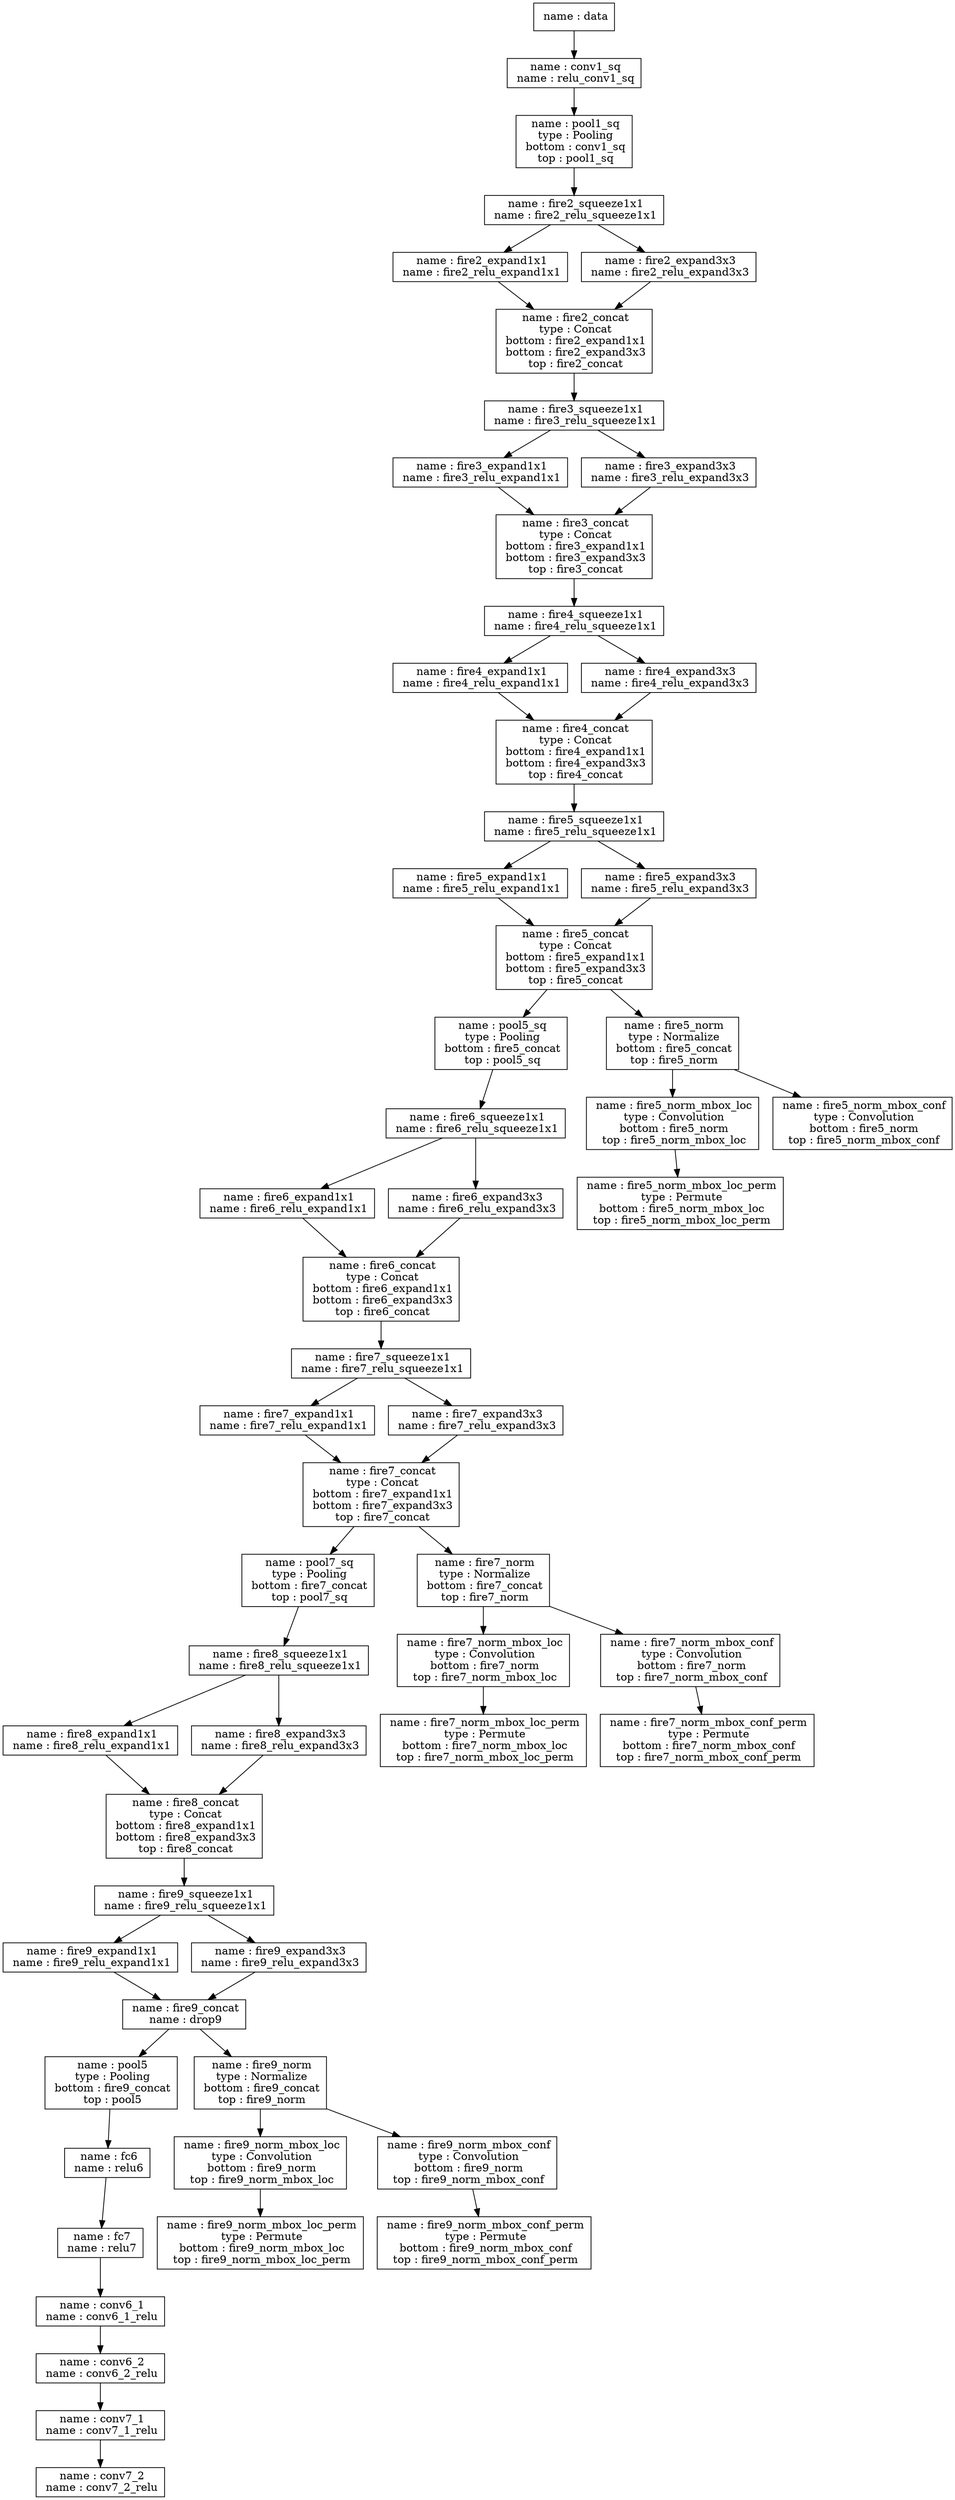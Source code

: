 digraph cnn_tree {
data
[
        shape = box
        label = " name : data"
];
data -> conv1_sq;
conv1_sq
[
        shape = box
        label = " name : conv1_sq\n name : relu_conv1_sq"
];
conv1_sq -> pool1_sq;
pool1_sq
[
        shape = box
        label = " name : pool1_sq\n type : Pooling\n bottom : conv1_sq\n top : pool1_sq"
];
pool1_sq -> fire2_squeeze1x1;
fire2_squeeze1x1
[
        shape = box
        label = " name : fire2_squeeze1x1\n name : fire2_relu_squeeze1x1"
];
fire2_squeeze1x1 -> fire2_expand1x1;
fire2_squeeze1x1 -> fire2_expand3x3;
fire2_expand1x1
[
        shape = box
        label = " name : fire2_expand1x1\n name : fire2_relu_expand1x1"
];
fire2_expand1x1 -> fire2_concat;
fire2_expand3x3
[
        shape = box
        label = " name : fire2_expand3x3\n name : fire2_relu_expand3x3"
];
fire2_expand3x3 -> fire2_concat;
fire2_concat
[
        shape = box
        label = " name : fire2_concat\n type : Concat\n bottom : fire2_expand1x1\n bottom : fire2_expand3x3\n top : fire2_concat"
];
fire2_concat -> fire3_squeeze1x1;
fire3_squeeze1x1
[
        shape = box
        label = " name : fire3_squeeze1x1\n name : fire3_relu_squeeze1x1"
];
fire3_squeeze1x1 -> fire3_expand1x1;
fire3_squeeze1x1 -> fire3_expand3x3;
fire3_expand1x1
[
        shape = box
        label = " name : fire3_expand1x1\n name : fire3_relu_expand1x1"
];
fire3_expand1x1 -> fire3_concat;
fire3_expand3x3
[
        shape = box
        label = " name : fire3_expand3x3\n name : fire3_relu_expand3x3"
];
fire3_expand3x3 -> fire3_concat;
fire3_concat
[
        shape = box
        label = " name : fire3_concat\n type : Concat\n bottom : fire3_expand1x1\n bottom : fire3_expand3x3\n top : fire3_concat"
];
fire3_concat -> fire4_squeeze1x1;
fire4_squeeze1x1
[
        shape = box
        label = " name : fire4_squeeze1x1\n name : fire4_relu_squeeze1x1"
];
fire4_squeeze1x1 -> fire4_expand1x1;
fire4_squeeze1x1 -> fire4_expand3x3;
fire4_expand1x1
[
        shape = box
        label = " name : fire4_expand1x1\n name : fire4_relu_expand1x1"
];
fire4_expand1x1 -> fire4_concat;
fire4_expand3x3
[
        shape = box
        label = " name : fire4_expand3x3\n name : fire4_relu_expand3x3"
];
fire4_expand3x3 -> fire4_concat;
fire4_concat
[
        shape = box
        label = " name : fire4_concat\n type : Concat\n bottom : fire4_expand1x1\n bottom : fire4_expand3x3\n top : fire4_concat"
];
fire4_concat -> fire5_squeeze1x1;
fire5_squeeze1x1
[
        shape = box
        label = " name : fire5_squeeze1x1\n name : fire5_relu_squeeze1x1"
];
fire5_squeeze1x1 -> fire5_expand1x1;
fire5_squeeze1x1 -> fire5_expand3x3;
fire5_expand1x1
[
        shape = box
        label = " name : fire5_expand1x1\n name : fire5_relu_expand1x1"
];
fire5_expand1x1 -> fire5_concat;
fire5_expand3x3
[
        shape = box
        label = " name : fire5_expand3x3\n name : fire5_relu_expand3x3"
];
fire5_expand3x3 -> fire5_concat;
fire5_concat
[
        shape = box
        label = " name : fire5_concat\n type : Concat\n bottom : fire5_expand1x1\n bottom : fire5_expand3x3\n top : fire5_concat"
];
fire5_concat -> pool5_sq;
fire5_concat -> fire5_norm;
pool5_sq
[
        shape = box
        label = " name : pool5_sq\n type : Pooling\n bottom : fire5_concat\n top : pool5_sq"
];
pool5_sq -> fire6_squeeze1x1;
fire6_squeeze1x1
[
        shape = box
        label = " name : fire6_squeeze1x1\n name : fire6_relu_squeeze1x1"
];
fire6_squeeze1x1 -> fire6_expand1x1;
fire6_squeeze1x1 -> fire6_expand3x3;
fire6_expand1x1
[
        shape = box
        label = " name : fire6_expand1x1\n name : fire6_relu_expand1x1"
];
fire6_expand1x1 -> fire6_concat;
fire6_expand3x3
[
        shape = box
        label = " name : fire6_expand3x3\n name : fire6_relu_expand3x3"
];
fire6_expand3x3 -> fire6_concat;
fire6_concat
[
        shape = box
        label = " name : fire6_concat\n type : Concat\n bottom : fire6_expand1x1\n bottom : fire6_expand3x3\n top : fire6_concat"
];
fire6_concat -> fire7_squeeze1x1;
fire7_squeeze1x1
[
        shape = box
        label = " name : fire7_squeeze1x1\n name : fire7_relu_squeeze1x1"
];
fire7_squeeze1x1 -> fire7_expand1x1;
fire7_squeeze1x1 -> fire7_expand3x3;
fire7_expand1x1
[
        shape = box
        label = " name : fire7_expand1x1\n name : fire7_relu_expand1x1"
];
fire7_expand1x1 -> fire7_concat;
fire7_expand3x3
[
        shape = box
        label = " name : fire7_expand3x3\n name : fire7_relu_expand3x3"
];
fire7_expand3x3 -> fire7_concat;
fire7_concat
[
        shape = box
        label = " name : fire7_concat\n type : Concat\n bottom : fire7_expand1x1\n bottom : fire7_expand3x3\n top : fire7_concat"
];
fire7_concat -> pool7_sq;
fire7_concat -> fire7_norm;
pool7_sq
[
        shape = box
        label = " name : pool7_sq\n type : Pooling\n bottom : fire7_concat\n top : pool7_sq"
];
pool7_sq -> fire8_squeeze1x1;
fire8_squeeze1x1
[
        shape = box
        label = " name : fire8_squeeze1x1\n name : fire8_relu_squeeze1x1"
];
fire8_squeeze1x1 -> fire8_expand1x1;
fire8_squeeze1x1 -> fire8_expand3x3;
fire8_expand1x1
[
        shape = box
        label = " name : fire8_expand1x1\n name : fire8_relu_expand1x1"
];
fire8_expand1x1 -> fire8_concat;
fire8_expand3x3
[
        shape = box
        label = " name : fire8_expand3x3\n name : fire8_relu_expand3x3"
];
fire8_expand3x3 -> fire8_concat;
fire8_concat
[
        shape = box
        label = " name : fire8_concat\n type : Concat\n bottom : fire8_expand1x1\n bottom : fire8_expand3x3\n top : fire8_concat"
];
fire8_concat -> fire9_squeeze1x1;
fire9_squeeze1x1
[
        shape = box
        label = " name : fire9_squeeze1x1\n name : fire9_relu_squeeze1x1"
];
fire9_squeeze1x1 -> fire9_expand1x1;
fire9_squeeze1x1 -> fire9_expand3x3;
fire9_expand1x1
[
        shape = box
        label = " name : fire9_expand1x1\n name : fire9_relu_expand1x1"
];
fire9_expand1x1 -> fire9_concat;
fire9_expand3x3
[
        shape = box
        label = " name : fire9_expand3x3\n name : fire9_relu_expand3x3"
];
fire9_expand3x3 -> fire9_concat;
fire9_concat
[
        shape = box
        label = " name : fire9_concat\n name : drop9"
];
fire9_concat -> pool5;
fire9_concat -> fire9_norm;
pool5
[
        shape = box
        label = " name : pool5\n type : Pooling\n bottom : fire9_concat\n top : pool5"
];
pool5 -> fc6;
fc6
[
        shape = box
        label = " name : fc6\n name : relu6"
];
fc6 -> fc7;
fc7
[
        shape = box
        label = " name : fc7\n name : relu7"
];
fc7 -> conv6_1;
conv6_1
[
        shape = box
        label = " name : conv6_1\n name : conv6_1_relu"
];
conv6_1 -> conv6_2;
conv6_2
[
        shape = box
        label = " name : conv6_2\n name : conv6_2_relu"
];
conv6_2 -> conv7_1;
conv7_1
[
        shape = box
        label = " name : conv7_1\n name : conv7_1_relu"
];
conv7_1 -> conv7_2;
conv7_2
[
        shape = box
        label = " name : conv7_2\n name : conv7_2_relu"
];
fire5_norm
[
        shape = box
        label = " name : fire5_norm\n type : Normalize\n bottom : fire5_concat\n top : fire5_norm"
];
fire5_norm -> fire5_norm_mbox_loc;
fire5_norm -> fire5_norm_mbox_conf;
fire5_norm_mbox_loc
[
        shape = box
        label = " name : fire5_norm_mbox_loc\n type : Convolution\n bottom : fire5_norm\n top : fire5_norm_mbox_loc"
];
fire5_norm_mbox_loc -> fire5_norm_mbox_loc_perm;
fire5_norm_mbox_loc_perm
[
        shape = box
        label = " name : fire5_norm_mbox_loc_perm\n type : Permute\n bottom : fire5_norm_mbox_loc\n top : fire5_norm_mbox_loc_perm"
];
fire5_norm_mbox_conf
[
        shape = box
        label = " name : fire5_norm_mbox_conf\n type : Convolution\n bottom : fire5_norm\n top : fire5_norm_mbox_conf"
];
fire7_norm
[
        shape = box
        label = " name : fire7_norm\n type : Normalize\n bottom : fire7_concat\n top : fire7_norm"
];
fire7_norm -> fire7_norm_mbox_loc;
fire7_norm -> fire7_norm_mbox_conf;
fire7_norm_mbox_loc
[
        shape = box
        label = " name : fire7_norm_mbox_loc\n type : Convolution\n bottom : fire7_norm\n top : fire7_norm_mbox_loc"
];
fire7_norm_mbox_loc -> fire7_norm_mbox_loc_perm;
fire7_norm_mbox_loc_perm
[
        shape = box
        label = " name : fire7_norm_mbox_loc_perm\n type : Permute\n bottom : fire7_norm_mbox_loc\n top : fire7_norm_mbox_loc_perm"
];
fire7_norm_mbox_conf
[
        shape = box
        label = " name : fire7_norm_mbox_conf\n type : Convolution\n bottom : fire7_norm\n top : fire7_norm_mbox_conf"
];
fire7_norm_mbox_conf -> fire7_norm_mbox_conf_perm;
fire7_norm_mbox_conf_perm
[
        shape = box
        label = " name : fire7_norm_mbox_conf_perm\n type : Permute\n bottom : fire7_norm_mbox_conf\n top : fire7_norm_mbox_conf_perm"
];
fire9_norm
[
        shape = box
        label = " name : fire9_norm\n type : Normalize\n bottom : fire9_concat\n top : fire9_norm"
];
fire9_norm -> fire9_norm_mbox_loc;
fire9_norm -> fire9_norm_mbox_conf;
fire9_norm_mbox_loc
[
        shape = box
        label = " name : fire9_norm_mbox_loc\n type : Convolution\n bottom : fire9_norm\n top : fire9_norm_mbox_loc"
];
fire9_norm_mbox_loc -> fire9_norm_mbox_loc_perm;
fire9_norm_mbox_loc_perm
[
        shape = box
        label = " name : fire9_norm_mbox_loc_perm\n type : Permute\n bottom : fire9_norm_mbox_loc\n top : fire9_norm_mbox_loc_perm"
];
fire9_norm_mbox_conf
[
        shape = box
        label = " name : fire9_norm_mbox_conf\n type : Convolution\n bottom : fire9_norm\n top : fire9_norm_mbox_conf"
];
fire9_norm_mbox_conf -> fire9_norm_mbox_conf_perm;
fire9_norm_mbox_conf_perm
[
        shape = box
        label = " name : fire9_norm_mbox_conf_perm\n type : Permute\n bottom : fire9_norm_mbox_conf\n top : fire9_norm_mbox_conf_perm"
];
}

